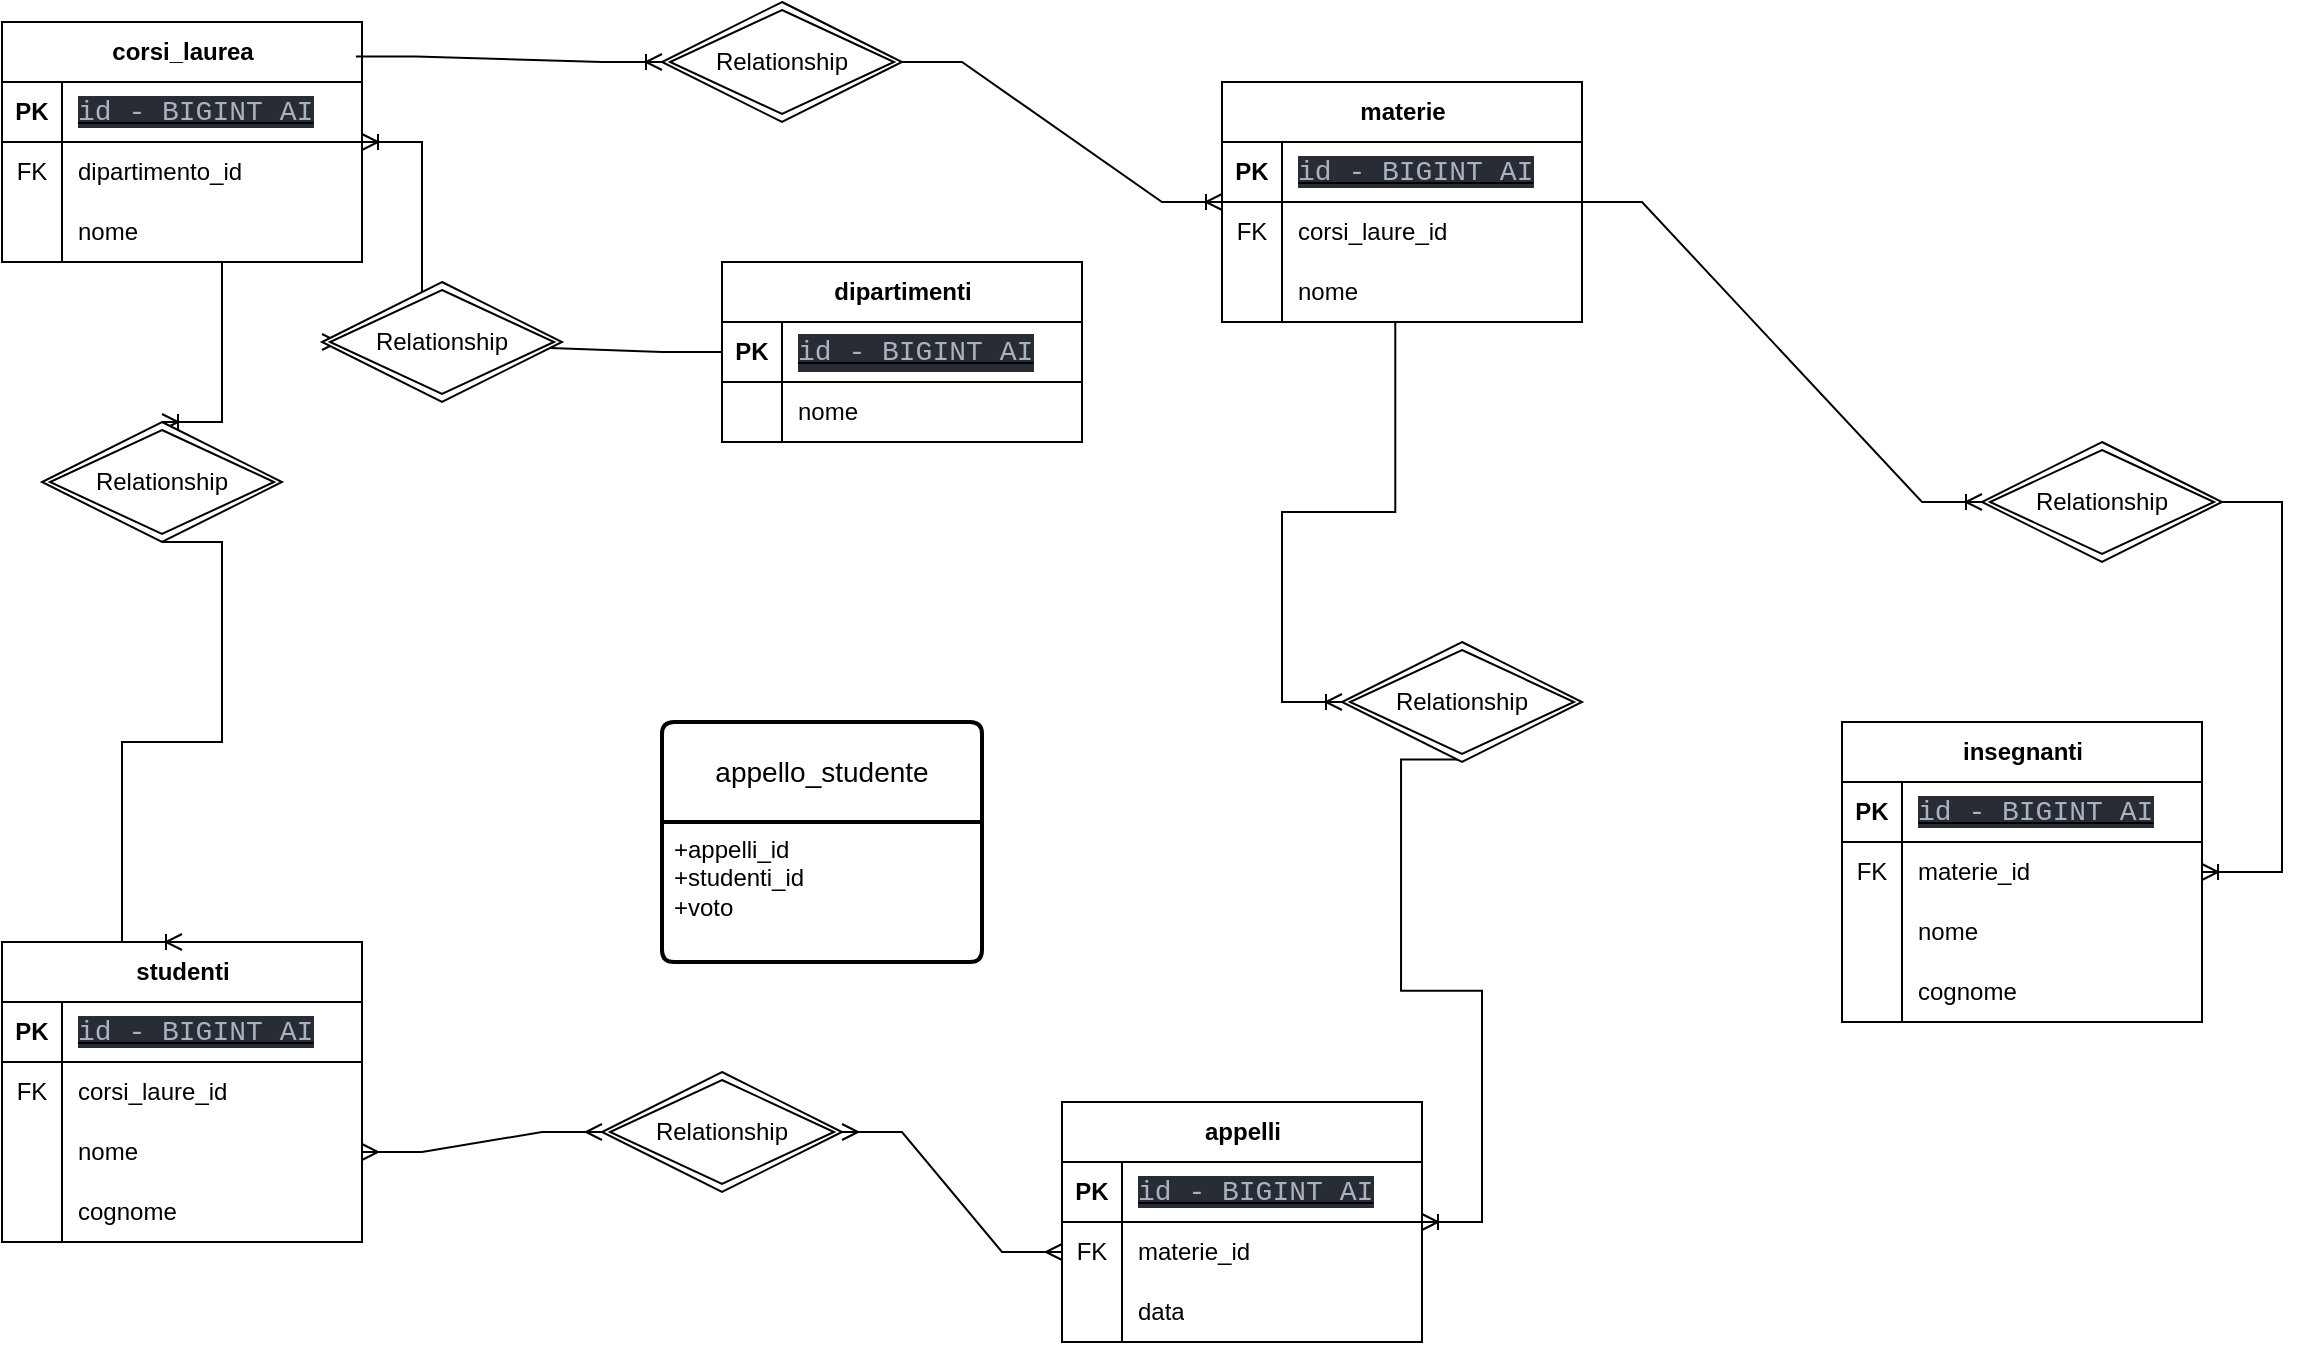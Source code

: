 <mxfile>
    <diagram name="Pagina-1" id="z0n77k8KdwoI7dumrP_V">
        <mxGraphModel dx="796" dy="571" grid="1" gridSize="10" guides="1" tooltips="1" connect="1" arrows="1" fold="1" page="1" pageScale="1" pageWidth="1654" pageHeight="2336" math="0" shadow="0">
            <root>
                <mxCell id="0"/>
                <mxCell id="1" parent="0"/>
                <mxCell id="RoR9iIZJ4Fh7kVblHjOC-1" value="dipartimenti" style="shape=table;startSize=30;container=1;collapsible=1;childLayout=tableLayout;fixedRows=1;rowLines=0;fontStyle=1;align=center;resizeLast=1;html=1;" parent="1" vertex="1">
                    <mxGeometry x="380" y="140" width="180" height="90" as="geometry"/>
                </mxCell>
                <mxCell id="RoR9iIZJ4Fh7kVblHjOC-2" value="" style="shape=tableRow;horizontal=0;startSize=0;swimlaneHead=0;swimlaneBody=0;fillColor=none;collapsible=0;dropTarget=0;points=[[0,0.5],[1,0.5]];portConstraint=eastwest;top=0;left=0;right=0;bottom=1;" parent="RoR9iIZJ4Fh7kVblHjOC-1" vertex="1">
                    <mxGeometry y="30" width="180" height="30" as="geometry"/>
                </mxCell>
                <mxCell id="RoR9iIZJ4Fh7kVblHjOC-3" value="PK" style="shape=partialRectangle;connectable=0;fillColor=none;top=0;left=0;bottom=0;right=0;fontStyle=1;overflow=hidden;whiteSpace=wrap;html=1;" parent="RoR9iIZJ4Fh7kVblHjOC-2" vertex="1">
                    <mxGeometry width="30" height="30" as="geometry">
                        <mxRectangle width="30" height="30" as="alternateBounds"/>
                    </mxGeometry>
                </mxCell>
                <mxCell id="RoR9iIZJ4Fh7kVblHjOC-4" value="&lt;div style=&quot;color: #abb2bf;background-color: #282c34;font-family: Consolas, 'Courier New', monospace;font-weight: normal;font-size: 14px;line-height: 19px;white-space: pre;&quot;&gt;id - BIGINT AI&lt;/div&gt;" style="shape=partialRectangle;connectable=0;fillColor=none;top=0;left=0;bottom=0;right=0;align=left;spacingLeft=6;fontStyle=5;overflow=hidden;whiteSpace=wrap;html=1;" parent="RoR9iIZJ4Fh7kVblHjOC-2" vertex="1">
                    <mxGeometry x="30" width="150" height="30" as="geometry">
                        <mxRectangle width="150" height="30" as="alternateBounds"/>
                    </mxGeometry>
                </mxCell>
                <mxCell id="RoR9iIZJ4Fh7kVblHjOC-5" value="" style="shape=tableRow;horizontal=0;startSize=0;swimlaneHead=0;swimlaneBody=0;fillColor=none;collapsible=0;dropTarget=0;points=[[0,0.5],[1,0.5]];portConstraint=eastwest;top=0;left=0;right=0;bottom=0;" parent="RoR9iIZJ4Fh7kVblHjOC-1" vertex="1">
                    <mxGeometry y="60" width="180" height="30" as="geometry"/>
                </mxCell>
                <mxCell id="RoR9iIZJ4Fh7kVblHjOC-6" value="" style="shape=partialRectangle;connectable=0;fillColor=none;top=0;left=0;bottom=0;right=0;editable=1;overflow=hidden;whiteSpace=wrap;html=1;" parent="RoR9iIZJ4Fh7kVblHjOC-5" vertex="1">
                    <mxGeometry width="30" height="30" as="geometry">
                        <mxRectangle width="30" height="30" as="alternateBounds"/>
                    </mxGeometry>
                </mxCell>
                <mxCell id="RoR9iIZJ4Fh7kVblHjOC-7" value="nome" style="shape=partialRectangle;connectable=0;fillColor=none;top=0;left=0;bottom=0;right=0;align=left;spacingLeft=6;overflow=hidden;whiteSpace=wrap;html=1;" parent="RoR9iIZJ4Fh7kVblHjOC-5" vertex="1">
                    <mxGeometry x="30" width="150" height="30" as="geometry">
                        <mxRectangle width="150" height="30" as="alternateBounds"/>
                    </mxGeometry>
                </mxCell>
                <mxCell id="RoR9iIZJ4Fh7kVblHjOC-14" value="materie" style="shape=table;startSize=30;container=1;collapsible=1;childLayout=tableLayout;fixedRows=1;rowLines=0;fontStyle=1;align=center;resizeLast=1;html=1;" parent="1" vertex="1">
                    <mxGeometry x="630" y="50" width="180" height="120" as="geometry"/>
                </mxCell>
                <mxCell id="RoR9iIZJ4Fh7kVblHjOC-15" value="" style="shape=tableRow;horizontal=0;startSize=0;swimlaneHead=0;swimlaneBody=0;fillColor=none;collapsible=0;dropTarget=0;points=[[0,0.5],[1,0.5]];portConstraint=eastwest;top=0;left=0;right=0;bottom=1;" parent="RoR9iIZJ4Fh7kVblHjOC-14" vertex="1">
                    <mxGeometry y="30" width="180" height="30" as="geometry"/>
                </mxCell>
                <mxCell id="RoR9iIZJ4Fh7kVblHjOC-16" value="PK" style="shape=partialRectangle;connectable=0;fillColor=none;top=0;left=0;bottom=0;right=0;fontStyle=1;overflow=hidden;whiteSpace=wrap;html=1;" parent="RoR9iIZJ4Fh7kVblHjOC-15" vertex="1">
                    <mxGeometry width="30" height="30" as="geometry">
                        <mxRectangle width="30" height="30" as="alternateBounds"/>
                    </mxGeometry>
                </mxCell>
                <mxCell id="RoR9iIZJ4Fh7kVblHjOC-17" value="&lt;span style=&quot;color: rgb(171, 178, 191); font-family: Consolas, &amp;quot;Courier New&amp;quot;, monospace; font-size: 14px; font-weight: 400; white-space: pre; background-color: rgb(40, 44, 52);&quot;&gt;id - BIGINT AI&lt;/span&gt;" style="shape=partialRectangle;connectable=0;fillColor=none;top=0;left=0;bottom=0;right=0;align=left;spacingLeft=6;fontStyle=5;overflow=hidden;whiteSpace=wrap;html=1;" parent="RoR9iIZJ4Fh7kVblHjOC-15" vertex="1">
                    <mxGeometry x="30" width="150" height="30" as="geometry">
                        <mxRectangle width="150" height="30" as="alternateBounds"/>
                    </mxGeometry>
                </mxCell>
                <mxCell id="RoR9iIZJ4Fh7kVblHjOC-18" value="" style="shape=tableRow;horizontal=0;startSize=0;swimlaneHead=0;swimlaneBody=0;fillColor=none;collapsible=0;dropTarget=0;points=[[0,0.5],[1,0.5]];portConstraint=eastwest;top=0;left=0;right=0;bottom=0;" parent="RoR9iIZJ4Fh7kVblHjOC-14" vertex="1">
                    <mxGeometry y="60" width="180" height="30" as="geometry"/>
                </mxCell>
                <mxCell id="RoR9iIZJ4Fh7kVblHjOC-19" value="FK" style="shape=partialRectangle;connectable=0;fillColor=none;top=0;left=0;bottom=0;right=0;editable=1;overflow=hidden;whiteSpace=wrap;html=1;" parent="RoR9iIZJ4Fh7kVblHjOC-18" vertex="1">
                    <mxGeometry width="30" height="30" as="geometry">
                        <mxRectangle width="30" height="30" as="alternateBounds"/>
                    </mxGeometry>
                </mxCell>
                <mxCell id="RoR9iIZJ4Fh7kVblHjOC-20" value="corsi_laure_id" style="shape=partialRectangle;connectable=0;fillColor=none;top=0;left=0;bottom=0;right=0;align=left;spacingLeft=6;overflow=hidden;whiteSpace=wrap;html=1;" parent="RoR9iIZJ4Fh7kVblHjOC-18" vertex="1">
                    <mxGeometry x="30" width="150" height="30" as="geometry">
                        <mxRectangle width="150" height="30" as="alternateBounds"/>
                    </mxGeometry>
                </mxCell>
                <mxCell id="RoR9iIZJ4Fh7kVblHjOC-21" value="" style="shape=tableRow;horizontal=0;startSize=0;swimlaneHead=0;swimlaneBody=0;fillColor=none;collapsible=0;dropTarget=0;points=[[0,0.5],[1,0.5]];portConstraint=eastwest;top=0;left=0;right=0;bottom=0;" parent="RoR9iIZJ4Fh7kVblHjOC-14" vertex="1">
                    <mxGeometry y="90" width="180" height="30" as="geometry"/>
                </mxCell>
                <mxCell id="RoR9iIZJ4Fh7kVblHjOC-22" value="" style="shape=partialRectangle;connectable=0;fillColor=none;top=0;left=0;bottom=0;right=0;editable=1;overflow=hidden;whiteSpace=wrap;html=1;" parent="RoR9iIZJ4Fh7kVblHjOC-21" vertex="1">
                    <mxGeometry width="30" height="30" as="geometry">
                        <mxRectangle width="30" height="30" as="alternateBounds"/>
                    </mxGeometry>
                </mxCell>
                <mxCell id="RoR9iIZJ4Fh7kVblHjOC-23" value="nome" style="shape=partialRectangle;connectable=0;fillColor=none;top=0;left=0;bottom=0;right=0;align=left;spacingLeft=6;overflow=hidden;whiteSpace=wrap;html=1;" parent="RoR9iIZJ4Fh7kVblHjOC-21" vertex="1">
                    <mxGeometry x="30" width="150" height="30" as="geometry">
                        <mxRectangle width="150" height="30" as="alternateBounds"/>
                    </mxGeometry>
                </mxCell>
                <mxCell id="RoR9iIZJ4Fh7kVblHjOC-27" value="appelli" style="shape=table;startSize=30;container=1;collapsible=1;childLayout=tableLayout;fixedRows=1;rowLines=0;fontStyle=1;align=center;resizeLast=1;html=1;" parent="1" vertex="1">
                    <mxGeometry x="550" y="560" width="180" height="120" as="geometry"/>
                </mxCell>
                <mxCell id="RoR9iIZJ4Fh7kVblHjOC-28" value="" style="shape=tableRow;horizontal=0;startSize=0;swimlaneHead=0;swimlaneBody=0;fillColor=none;collapsible=0;dropTarget=0;points=[[0,0.5],[1,0.5]];portConstraint=eastwest;top=0;left=0;right=0;bottom=1;" parent="RoR9iIZJ4Fh7kVblHjOC-27" vertex="1">
                    <mxGeometry y="30" width="180" height="30" as="geometry"/>
                </mxCell>
                <mxCell id="RoR9iIZJ4Fh7kVblHjOC-29" value="PK" style="shape=partialRectangle;connectable=0;fillColor=none;top=0;left=0;bottom=0;right=0;fontStyle=1;overflow=hidden;whiteSpace=wrap;html=1;" parent="RoR9iIZJ4Fh7kVblHjOC-28" vertex="1">
                    <mxGeometry width="30" height="30" as="geometry">
                        <mxRectangle width="30" height="30" as="alternateBounds"/>
                    </mxGeometry>
                </mxCell>
                <mxCell id="RoR9iIZJ4Fh7kVblHjOC-30" value="&lt;span style=&quot;color: rgb(171, 178, 191); font-family: Consolas, &amp;quot;Courier New&amp;quot;, monospace; font-size: 14px; font-weight: 400; white-space: pre; background-color: rgb(40, 44, 52);&quot;&gt;id - BIGINT AI&lt;/span&gt;" style="shape=partialRectangle;connectable=0;fillColor=none;top=0;left=0;bottom=0;right=0;align=left;spacingLeft=6;fontStyle=5;overflow=hidden;whiteSpace=wrap;html=1;" parent="RoR9iIZJ4Fh7kVblHjOC-28" vertex="1">
                    <mxGeometry x="30" width="150" height="30" as="geometry">
                        <mxRectangle width="150" height="30" as="alternateBounds"/>
                    </mxGeometry>
                </mxCell>
                <mxCell id="RoR9iIZJ4Fh7kVblHjOC-31" value="" style="shape=tableRow;horizontal=0;startSize=0;swimlaneHead=0;swimlaneBody=0;fillColor=none;collapsible=0;dropTarget=0;points=[[0,0.5],[1,0.5]];portConstraint=eastwest;top=0;left=0;right=0;bottom=0;" parent="RoR9iIZJ4Fh7kVblHjOC-27" vertex="1">
                    <mxGeometry y="60" width="180" height="30" as="geometry"/>
                </mxCell>
                <mxCell id="RoR9iIZJ4Fh7kVblHjOC-32" value="FK" style="shape=partialRectangle;connectable=0;fillColor=none;top=0;left=0;bottom=0;right=0;editable=1;overflow=hidden;whiteSpace=wrap;html=1;" parent="RoR9iIZJ4Fh7kVblHjOC-31" vertex="1">
                    <mxGeometry width="30" height="30" as="geometry">
                        <mxRectangle width="30" height="30" as="alternateBounds"/>
                    </mxGeometry>
                </mxCell>
                <mxCell id="RoR9iIZJ4Fh7kVblHjOC-33" value="materie_id" style="shape=partialRectangle;connectable=0;fillColor=none;top=0;left=0;bottom=0;right=0;align=left;spacingLeft=6;overflow=hidden;whiteSpace=wrap;html=1;" parent="RoR9iIZJ4Fh7kVblHjOC-31" vertex="1">
                    <mxGeometry x="30" width="150" height="30" as="geometry">
                        <mxRectangle width="150" height="30" as="alternateBounds"/>
                    </mxGeometry>
                </mxCell>
                <mxCell id="RoR9iIZJ4Fh7kVblHjOC-37" value="" style="shape=tableRow;horizontal=0;startSize=0;swimlaneHead=0;swimlaneBody=0;fillColor=none;collapsible=0;dropTarget=0;points=[[0,0.5],[1,0.5]];portConstraint=eastwest;top=0;left=0;right=0;bottom=0;" parent="RoR9iIZJ4Fh7kVblHjOC-27" vertex="1">
                    <mxGeometry y="90" width="180" height="30" as="geometry"/>
                </mxCell>
                <mxCell id="RoR9iIZJ4Fh7kVblHjOC-38" value="" style="shape=partialRectangle;connectable=0;fillColor=none;top=0;left=0;bottom=0;right=0;editable=1;overflow=hidden;whiteSpace=wrap;html=1;" parent="RoR9iIZJ4Fh7kVblHjOC-37" vertex="1">
                    <mxGeometry width="30" height="30" as="geometry">
                        <mxRectangle width="30" height="30" as="alternateBounds"/>
                    </mxGeometry>
                </mxCell>
                <mxCell id="RoR9iIZJ4Fh7kVblHjOC-39" value="data" style="shape=partialRectangle;connectable=0;fillColor=none;top=0;left=0;bottom=0;right=0;align=left;spacingLeft=6;overflow=hidden;whiteSpace=wrap;html=1;" parent="RoR9iIZJ4Fh7kVblHjOC-37" vertex="1">
                    <mxGeometry x="30" width="150" height="30" as="geometry">
                        <mxRectangle width="150" height="30" as="alternateBounds"/>
                    </mxGeometry>
                </mxCell>
                <mxCell id="RoR9iIZJ4Fh7kVblHjOC-40" value="studenti" style="shape=table;startSize=30;container=1;collapsible=1;childLayout=tableLayout;fixedRows=1;rowLines=0;fontStyle=1;align=center;resizeLast=1;html=1;" parent="1" vertex="1">
                    <mxGeometry x="20" y="480" width="180" height="150" as="geometry"/>
                </mxCell>
                <mxCell id="RoR9iIZJ4Fh7kVblHjOC-41" value="" style="shape=tableRow;horizontal=0;startSize=0;swimlaneHead=0;swimlaneBody=0;fillColor=none;collapsible=0;dropTarget=0;points=[[0,0.5],[1,0.5]];portConstraint=eastwest;top=0;left=0;right=0;bottom=1;" parent="RoR9iIZJ4Fh7kVblHjOC-40" vertex="1">
                    <mxGeometry y="30" width="180" height="30" as="geometry"/>
                </mxCell>
                <mxCell id="RoR9iIZJ4Fh7kVblHjOC-42" value="PK" style="shape=partialRectangle;connectable=0;fillColor=none;top=0;left=0;bottom=0;right=0;fontStyle=1;overflow=hidden;whiteSpace=wrap;html=1;" parent="RoR9iIZJ4Fh7kVblHjOC-41" vertex="1">
                    <mxGeometry width="30" height="30" as="geometry">
                        <mxRectangle width="30" height="30" as="alternateBounds"/>
                    </mxGeometry>
                </mxCell>
                <mxCell id="RoR9iIZJ4Fh7kVblHjOC-43" value="&lt;span style=&quot;color: rgb(171, 178, 191); font-family: Consolas, &amp;quot;Courier New&amp;quot;, monospace; font-size: 14px; font-weight: 400; white-space: pre; background-color: rgb(40, 44, 52);&quot;&gt;id - BIGINT AI&lt;/span&gt;" style="shape=partialRectangle;connectable=0;fillColor=none;top=0;left=0;bottom=0;right=0;align=left;spacingLeft=6;fontStyle=5;overflow=hidden;whiteSpace=wrap;html=1;" parent="RoR9iIZJ4Fh7kVblHjOC-41" vertex="1">
                    <mxGeometry x="30" width="150" height="30" as="geometry">
                        <mxRectangle width="150" height="30" as="alternateBounds"/>
                    </mxGeometry>
                </mxCell>
                <mxCell id="RoR9iIZJ4Fh7kVblHjOC-44" value="" style="shape=tableRow;horizontal=0;startSize=0;swimlaneHead=0;swimlaneBody=0;fillColor=none;collapsible=0;dropTarget=0;points=[[0,0.5],[1,0.5]];portConstraint=eastwest;top=0;left=0;right=0;bottom=0;" parent="RoR9iIZJ4Fh7kVblHjOC-40" vertex="1">
                    <mxGeometry y="60" width="180" height="30" as="geometry"/>
                </mxCell>
                <mxCell id="RoR9iIZJ4Fh7kVblHjOC-45" value="FK" style="shape=partialRectangle;connectable=0;fillColor=none;top=0;left=0;bottom=0;right=0;editable=1;overflow=hidden;whiteSpace=wrap;html=1;" parent="RoR9iIZJ4Fh7kVblHjOC-44" vertex="1">
                    <mxGeometry width="30" height="30" as="geometry">
                        <mxRectangle width="30" height="30" as="alternateBounds"/>
                    </mxGeometry>
                </mxCell>
                <mxCell id="RoR9iIZJ4Fh7kVblHjOC-46" value="corsi_laure_id" style="shape=partialRectangle;connectable=0;fillColor=none;top=0;left=0;bottom=0;right=0;align=left;spacingLeft=6;overflow=hidden;whiteSpace=wrap;html=1;" parent="RoR9iIZJ4Fh7kVblHjOC-44" vertex="1">
                    <mxGeometry x="30" width="150" height="30" as="geometry">
                        <mxRectangle width="150" height="30" as="alternateBounds"/>
                    </mxGeometry>
                </mxCell>
                <mxCell id="RoR9iIZJ4Fh7kVblHjOC-47" value="" style="shape=tableRow;horizontal=0;startSize=0;swimlaneHead=0;swimlaneBody=0;fillColor=none;collapsible=0;dropTarget=0;points=[[0,0.5],[1,0.5]];portConstraint=eastwest;top=0;left=0;right=0;bottom=0;" parent="RoR9iIZJ4Fh7kVblHjOC-40" vertex="1">
                    <mxGeometry y="90" width="180" height="30" as="geometry"/>
                </mxCell>
                <mxCell id="RoR9iIZJ4Fh7kVblHjOC-48" value="" style="shape=partialRectangle;connectable=0;fillColor=none;top=0;left=0;bottom=0;right=0;editable=1;overflow=hidden;whiteSpace=wrap;html=1;" parent="RoR9iIZJ4Fh7kVblHjOC-47" vertex="1">
                    <mxGeometry width="30" height="30" as="geometry">
                        <mxRectangle width="30" height="30" as="alternateBounds"/>
                    </mxGeometry>
                </mxCell>
                <mxCell id="RoR9iIZJ4Fh7kVblHjOC-49" value="nome" style="shape=partialRectangle;connectable=0;fillColor=none;top=0;left=0;bottom=0;right=0;align=left;spacingLeft=6;overflow=hidden;whiteSpace=wrap;html=1;" parent="RoR9iIZJ4Fh7kVblHjOC-47" vertex="1">
                    <mxGeometry x="30" width="150" height="30" as="geometry">
                        <mxRectangle width="150" height="30" as="alternateBounds"/>
                    </mxGeometry>
                </mxCell>
                <mxCell id="RoR9iIZJ4Fh7kVblHjOC-50" value="" style="shape=tableRow;horizontal=0;startSize=0;swimlaneHead=0;swimlaneBody=0;fillColor=none;collapsible=0;dropTarget=0;points=[[0,0.5],[1,0.5]];portConstraint=eastwest;top=0;left=0;right=0;bottom=0;" parent="RoR9iIZJ4Fh7kVblHjOC-40" vertex="1">
                    <mxGeometry y="120" width="180" height="30" as="geometry"/>
                </mxCell>
                <mxCell id="RoR9iIZJ4Fh7kVblHjOC-51" value="" style="shape=partialRectangle;connectable=0;fillColor=none;top=0;left=0;bottom=0;right=0;editable=1;overflow=hidden;whiteSpace=wrap;html=1;" parent="RoR9iIZJ4Fh7kVblHjOC-50" vertex="1">
                    <mxGeometry width="30" height="30" as="geometry">
                        <mxRectangle width="30" height="30" as="alternateBounds"/>
                    </mxGeometry>
                </mxCell>
                <mxCell id="RoR9iIZJ4Fh7kVblHjOC-52" value="cognome" style="shape=partialRectangle;connectable=0;fillColor=none;top=0;left=0;bottom=0;right=0;align=left;spacingLeft=6;overflow=hidden;whiteSpace=wrap;html=1;" parent="RoR9iIZJ4Fh7kVblHjOC-50" vertex="1">
                    <mxGeometry x="30" width="150" height="30" as="geometry">
                        <mxRectangle width="150" height="30" as="alternateBounds"/>
                    </mxGeometry>
                </mxCell>
                <mxCell id="RoR9iIZJ4Fh7kVblHjOC-53" value="corsi_laurea" style="shape=table;startSize=30;container=1;collapsible=1;childLayout=tableLayout;fixedRows=1;rowLines=0;fontStyle=1;align=center;resizeLast=1;html=1;" parent="1" vertex="1">
                    <mxGeometry x="20" y="20" width="180" height="120" as="geometry"/>
                </mxCell>
                <mxCell id="RoR9iIZJ4Fh7kVblHjOC-54" value="" style="shape=tableRow;horizontal=0;startSize=0;swimlaneHead=0;swimlaneBody=0;fillColor=none;collapsible=0;dropTarget=0;points=[[0,0.5],[1,0.5]];portConstraint=eastwest;top=0;left=0;right=0;bottom=1;" parent="RoR9iIZJ4Fh7kVblHjOC-53" vertex="1">
                    <mxGeometry y="30" width="180" height="30" as="geometry"/>
                </mxCell>
                <mxCell id="RoR9iIZJ4Fh7kVblHjOC-55" value="PK" style="shape=partialRectangle;connectable=0;fillColor=none;top=0;left=0;bottom=0;right=0;fontStyle=1;overflow=hidden;whiteSpace=wrap;html=1;" parent="RoR9iIZJ4Fh7kVblHjOC-54" vertex="1">
                    <mxGeometry width="30" height="30" as="geometry">
                        <mxRectangle width="30" height="30" as="alternateBounds"/>
                    </mxGeometry>
                </mxCell>
                <mxCell id="RoR9iIZJ4Fh7kVblHjOC-56" value="&lt;span style=&quot;color: rgb(171, 178, 191); font-family: Consolas, &amp;quot;Courier New&amp;quot;, monospace; font-size: 14px; font-weight: 400; white-space: pre; background-color: rgb(40, 44, 52);&quot;&gt;id - BIGINT AI&lt;/span&gt;" style="shape=partialRectangle;connectable=0;fillColor=none;top=0;left=0;bottom=0;right=0;align=left;spacingLeft=6;fontStyle=5;overflow=hidden;whiteSpace=wrap;html=1;" parent="RoR9iIZJ4Fh7kVblHjOC-54" vertex="1">
                    <mxGeometry x="30" width="150" height="30" as="geometry">
                        <mxRectangle width="150" height="30" as="alternateBounds"/>
                    </mxGeometry>
                </mxCell>
                <mxCell id="RoR9iIZJ4Fh7kVblHjOC-57" value="" style="shape=tableRow;horizontal=0;startSize=0;swimlaneHead=0;swimlaneBody=0;fillColor=none;collapsible=0;dropTarget=0;points=[[0,0.5],[1,0.5]];portConstraint=eastwest;top=0;left=0;right=0;bottom=0;" parent="RoR9iIZJ4Fh7kVblHjOC-53" vertex="1">
                    <mxGeometry y="60" width="180" height="30" as="geometry"/>
                </mxCell>
                <mxCell id="RoR9iIZJ4Fh7kVblHjOC-58" value="FK" style="shape=partialRectangle;connectable=0;fillColor=none;top=0;left=0;bottom=0;right=0;editable=1;overflow=hidden;whiteSpace=wrap;html=1;" parent="RoR9iIZJ4Fh7kVblHjOC-57" vertex="1">
                    <mxGeometry width="30" height="30" as="geometry">
                        <mxRectangle width="30" height="30" as="alternateBounds"/>
                    </mxGeometry>
                </mxCell>
                <mxCell id="RoR9iIZJ4Fh7kVblHjOC-59" value="dipartimento_id" style="shape=partialRectangle;connectable=0;fillColor=none;top=0;left=0;bottom=0;right=0;align=left;spacingLeft=6;overflow=hidden;whiteSpace=wrap;html=1;" parent="RoR9iIZJ4Fh7kVblHjOC-57" vertex="1">
                    <mxGeometry x="30" width="150" height="30" as="geometry">
                        <mxRectangle width="150" height="30" as="alternateBounds"/>
                    </mxGeometry>
                </mxCell>
                <mxCell id="RoR9iIZJ4Fh7kVblHjOC-60" value="" style="shape=tableRow;horizontal=0;startSize=0;swimlaneHead=0;swimlaneBody=0;fillColor=none;collapsible=0;dropTarget=0;points=[[0,0.5],[1,0.5]];portConstraint=eastwest;top=0;left=0;right=0;bottom=0;" parent="RoR9iIZJ4Fh7kVblHjOC-53" vertex="1">
                    <mxGeometry y="90" width="180" height="30" as="geometry"/>
                </mxCell>
                <mxCell id="RoR9iIZJ4Fh7kVblHjOC-61" value="" style="shape=partialRectangle;connectable=0;fillColor=none;top=0;left=0;bottom=0;right=0;editable=1;overflow=hidden;whiteSpace=wrap;html=1;" parent="RoR9iIZJ4Fh7kVblHjOC-60" vertex="1">
                    <mxGeometry width="30" height="30" as="geometry">
                        <mxRectangle width="30" height="30" as="alternateBounds"/>
                    </mxGeometry>
                </mxCell>
                <mxCell id="RoR9iIZJ4Fh7kVblHjOC-62" value="nome" style="shape=partialRectangle;connectable=0;fillColor=none;top=0;left=0;bottom=0;right=0;align=left;spacingLeft=6;overflow=hidden;whiteSpace=wrap;html=1;" parent="RoR9iIZJ4Fh7kVblHjOC-60" vertex="1">
                    <mxGeometry x="30" width="150" height="30" as="geometry">
                        <mxRectangle width="150" height="30" as="alternateBounds"/>
                    </mxGeometry>
                </mxCell>
                <mxCell id="RoR9iIZJ4Fh7kVblHjOC-66" value="insegnanti" style="shape=table;startSize=30;container=1;collapsible=1;childLayout=tableLayout;fixedRows=1;rowLines=0;fontStyle=1;align=center;resizeLast=1;html=1;" parent="1" vertex="1">
                    <mxGeometry x="940" y="370" width="180" height="150" as="geometry"/>
                </mxCell>
                <mxCell id="RoR9iIZJ4Fh7kVblHjOC-67" value="" style="shape=tableRow;horizontal=0;startSize=0;swimlaneHead=0;swimlaneBody=0;fillColor=none;collapsible=0;dropTarget=0;points=[[0,0.5],[1,0.5]];portConstraint=eastwest;top=0;left=0;right=0;bottom=1;" parent="RoR9iIZJ4Fh7kVblHjOC-66" vertex="1">
                    <mxGeometry y="30" width="180" height="30" as="geometry"/>
                </mxCell>
                <mxCell id="RoR9iIZJ4Fh7kVblHjOC-68" value="PK" style="shape=partialRectangle;connectable=0;fillColor=none;top=0;left=0;bottom=0;right=0;fontStyle=1;overflow=hidden;whiteSpace=wrap;html=1;" parent="RoR9iIZJ4Fh7kVblHjOC-67" vertex="1">
                    <mxGeometry width="30" height="30" as="geometry">
                        <mxRectangle width="30" height="30" as="alternateBounds"/>
                    </mxGeometry>
                </mxCell>
                <mxCell id="RoR9iIZJ4Fh7kVblHjOC-69" value="&lt;span style=&quot;color: rgb(171, 178, 191); font-family: Consolas, &amp;quot;Courier New&amp;quot;, monospace; font-size: 14px; font-weight: 400; white-space: pre; background-color: rgb(40, 44, 52);&quot;&gt;id - BIGINT AI&lt;/span&gt;" style="shape=partialRectangle;connectable=0;fillColor=none;top=0;left=0;bottom=0;right=0;align=left;spacingLeft=6;fontStyle=5;overflow=hidden;whiteSpace=wrap;html=1;" parent="RoR9iIZJ4Fh7kVblHjOC-67" vertex="1">
                    <mxGeometry x="30" width="150" height="30" as="geometry">
                        <mxRectangle width="150" height="30" as="alternateBounds"/>
                    </mxGeometry>
                </mxCell>
                <mxCell id="RoR9iIZJ4Fh7kVblHjOC-70" value="" style="shape=tableRow;horizontal=0;startSize=0;swimlaneHead=0;swimlaneBody=0;fillColor=none;collapsible=0;dropTarget=0;points=[[0,0.5],[1,0.5]];portConstraint=eastwest;top=0;left=0;right=0;bottom=0;" parent="RoR9iIZJ4Fh7kVblHjOC-66" vertex="1">
                    <mxGeometry y="60" width="180" height="30" as="geometry"/>
                </mxCell>
                <mxCell id="RoR9iIZJ4Fh7kVblHjOC-71" value="FK" style="shape=partialRectangle;connectable=0;fillColor=none;top=0;left=0;bottom=0;right=0;editable=1;overflow=hidden;whiteSpace=wrap;html=1;" parent="RoR9iIZJ4Fh7kVblHjOC-70" vertex="1">
                    <mxGeometry width="30" height="30" as="geometry">
                        <mxRectangle width="30" height="30" as="alternateBounds"/>
                    </mxGeometry>
                </mxCell>
                <mxCell id="RoR9iIZJ4Fh7kVblHjOC-72" value="materie_id" style="shape=partialRectangle;connectable=0;fillColor=none;top=0;left=0;bottom=0;right=0;align=left;spacingLeft=6;overflow=hidden;whiteSpace=wrap;html=1;" parent="RoR9iIZJ4Fh7kVblHjOC-70" vertex="1">
                    <mxGeometry x="30" width="150" height="30" as="geometry">
                        <mxRectangle width="150" height="30" as="alternateBounds"/>
                    </mxGeometry>
                </mxCell>
                <mxCell id="RoR9iIZJ4Fh7kVblHjOC-73" value="" style="shape=tableRow;horizontal=0;startSize=0;swimlaneHead=0;swimlaneBody=0;fillColor=none;collapsible=0;dropTarget=0;points=[[0,0.5],[1,0.5]];portConstraint=eastwest;top=0;left=0;right=0;bottom=0;" parent="RoR9iIZJ4Fh7kVblHjOC-66" vertex="1">
                    <mxGeometry y="90" width="180" height="30" as="geometry"/>
                </mxCell>
                <mxCell id="RoR9iIZJ4Fh7kVblHjOC-74" value="" style="shape=partialRectangle;connectable=0;fillColor=none;top=0;left=0;bottom=0;right=0;editable=1;overflow=hidden;whiteSpace=wrap;html=1;" parent="RoR9iIZJ4Fh7kVblHjOC-73" vertex="1">
                    <mxGeometry width="30" height="30" as="geometry">
                        <mxRectangle width="30" height="30" as="alternateBounds"/>
                    </mxGeometry>
                </mxCell>
                <mxCell id="RoR9iIZJ4Fh7kVblHjOC-75" value="nome&lt;span style=&quot;white-space: pre;&quot;&gt;&#9;&lt;/span&gt;" style="shape=partialRectangle;connectable=0;fillColor=none;top=0;left=0;bottom=0;right=0;align=left;spacingLeft=6;overflow=hidden;whiteSpace=wrap;html=1;" parent="RoR9iIZJ4Fh7kVblHjOC-73" vertex="1">
                    <mxGeometry x="30" width="150" height="30" as="geometry">
                        <mxRectangle width="150" height="30" as="alternateBounds"/>
                    </mxGeometry>
                </mxCell>
                <mxCell id="RoR9iIZJ4Fh7kVblHjOC-76" value="" style="shape=tableRow;horizontal=0;startSize=0;swimlaneHead=0;swimlaneBody=0;fillColor=none;collapsible=0;dropTarget=0;points=[[0,0.5],[1,0.5]];portConstraint=eastwest;top=0;left=0;right=0;bottom=0;" parent="RoR9iIZJ4Fh7kVblHjOC-66" vertex="1">
                    <mxGeometry y="120" width="180" height="30" as="geometry"/>
                </mxCell>
                <mxCell id="RoR9iIZJ4Fh7kVblHjOC-77" value="" style="shape=partialRectangle;connectable=0;fillColor=none;top=0;left=0;bottom=0;right=0;editable=1;overflow=hidden;whiteSpace=wrap;html=1;" parent="RoR9iIZJ4Fh7kVblHjOC-76" vertex="1">
                    <mxGeometry width="30" height="30" as="geometry">
                        <mxRectangle width="30" height="30" as="alternateBounds"/>
                    </mxGeometry>
                </mxCell>
                <mxCell id="RoR9iIZJ4Fh7kVblHjOC-78" value="cognome" style="shape=partialRectangle;connectable=0;fillColor=none;top=0;left=0;bottom=0;right=0;align=left;spacingLeft=6;overflow=hidden;whiteSpace=wrap;html=1;" parent="RoR9iIZJ4Fh7kVblHjOC-76" vertex="1">
                    <mxGeometry x="30" width="150" height="30" as="geometry">
                        <mxRectangle width="150" height="30" as="alternateBounds"/>
                    </mxGeometry>
                </mxCell>
                <mxCell id="RoR9iIZJ4Fh7kVblHjOC-92" value="appello_studente" style="swimlane;childLayout=stackLayout;horizontal=1;startSize=50;horizontalStack=0;rounded=1;fontSize=14;fontStyle=0;strokeWidth=2;resizeParent=0;resizeLast=1;shadow=0;dashed=0;align=center;arcSize=4;whiteSpace=wrap;html=1;" parent="1" vertex="1">
                    <mxGeometry x="350" y="370" width="160" height="120" as="geometry"/>
                </mxCell>
                <mxCell id="RoR9iIZJ4Fh7kVblHjOC-93" value="+appelli_id&lt;br&gt;+studenti_id&lt;br&gt;+voto" style="align=left;strokeColor=none;fillColor=none;spacingLeft=4;fontSize=12;verticalAlign=top;resizable=0;rotatable=0;part=1;html=1;" parent="RoR9iIZJ4Fh7kVblHjOC-92" vertex="1">
                    <mxGeometry y="50" width="160" height="70" as="geometry"/>
                </mxCell>
                <mxCell id="RoR9iIZJ4Fh7kVblHjOC-100" value="" style="edgeStyle=entityRelationEdgeStyle;fontSize=12;html=1;endArrow=ERoneToMany;rounded=0;exitX=0;exitY=0.5;exitDx=0;exitDy=0;" parent="1" source="RoR9iIZJ4Fh7kVblHjOC-101" target="RoR9iIZJ4Fh7kVblHjOC-53" edge="1">
                    <mxGeometry width="100" height="100" relative="1" as="geometry">
                        <mxPoint x="340" y="310" as="sourcePoint"/>
                        <mxPoint x="440" y="210" as="targetPoint"/>
                        <Array as="points">
                            <mxPoint x="610" y="10"/>
                        </Array>
                    </mxGeometry>
                </mxCell>
                <mxCell id="RoR9iIZJ4Fh7kVblHjOC-102" value="" style="edgeStyle=entityRelationEdgeStyle;fontSize=12;html=1;endArrow=ERoneToMany;rounded=0;entryX=0;entryY=0.5;entryDx=0;entryDy=0;exitX=0;exitY=0.5;exitDx=0;exitDy=0;" parent="1" source="RoR9iIZJ4Fh7kVblHjOC-2" target="RoR9iIZJ4Fh7kVblHjOC-101" edge="1">
                    <mxGeometry width="100" height="100" relative="1" as="geometry">
                        <mxPoint x="450" y="325" as="sourcePoint"/>
                        <mxPoint x="360" y="135" as="targetPoint"/>
                        <Array as="points">
                            <mxPoint x="710" y="-50"/>
                            <mxPoint x="350" y="240"/>
                        </Array>
                    </mxGeometry>
                </mxCell>
                <mxCell id="RoR9iIZJ4Fh7kVblHjOC-101" value="Relationship" style="shape=rhombus;double=1;perimeter=rhombusPerimeter;whiteSpace=wrap;html=1;align=center;" parent="1" vertex="1">
                    <mxGeometry x="180" y="150" width="120" height="60" as="geometry"/>
                </mxCell>
                <mxCell id="RoR9iIZJ4Fh7kVblHjOC-106" value="" style="edgeStyle=entityRelationEdgeStyle;fontSize=12;html=1;endArrow=ERoneToMany;rounded=0;" parent="1" source="RoR9iIZJ4Fh7kVblHjOC-108" target="RoR9iIZJ4Fh7kVblHjOC-14" edge="1">
                    <mxGeometry width="100" height="100" relative="1" as="geometry">
                        <mxPoint x="560" y="185" as="sourcePoint"/>
                        <mxPoint x="630" y="60" as="targetPoint"/>
                        <Array as="points">
                            <mxPoint x="1050" y="15"/>
                            <mxPoint x="870" y="45"/>
                        </Array>
                    </mxGeometry>
                </mxCell>
                <mxCell id="RoR9iIZJ4Fh7kVblHjOC-109" value="" style="edgeStyle=entityRelationEdgeStyle;fontSize=12;html=1;endArrow=ERoneToMany;rounded=0;exitX=0.983;exitY=0.144;exitDx=0;exitDy=0;exitPerimeter=0;" parent="1" source="RoR9iIZJ4Fh7kVblHjOC-53" target="RoR9iIZJ4Fh7kVblHjOC-108" edge="1">
                    <mxGeometry width="100" height="100" relative="1" as="geometry">
                        <mxPoint x="510" y="80" as="sourcePoint"/>
                        <mxPoint x="700" y="90" as="targetPoint"/>
                        <Array as="points"/>
                    </mxGeometry>
                </mxCell>
                <mxCell id="RoR9iIZJ4Fh7kVblHjOC-108" value="Relationship" style="shape=rhombus;double=1;perimeter=rhombusPerimeter;whiteSpace=wrap;html=1;align=center;" parent="1" vertex="1">
                    <mxGeometry x="350" y="10" width="120" height="60" as="geometry"/>
                </mxCell>
                <mxCell id="RoR9iIZJ4Fh7kVblHjOC-114" value="" style="edgeStyle=entityRelationEdgeStyle;fontSize=12;html=1;endArrow=ERoneToMany;rounded=0;" parent="1" source="RoR9iIZJ4Fh7kVblHjOC-115" target="RoR9iIZJ4Fh7kVblHjOC-66" edge="1">
                    <mxGeometry width="100" height="100" relative="1" as="geometry">
                        <mxPoint x="880" y="90" as="sourcePoint"/>
                        <mxPoint x="980" y="100" as="targetPoint"/>
                    </mxGeometry>
                </mxCell>
                <mxCell id="RoR9iIZJ4Fh7kVblHjOC-116" value="" style="edgeStyle=entityRelationEdgeStyle;fontSize=12;html=1;endArrow=ERoneToMany;rounded=0;" parent="1" source="RoR9iIZJ4Fh7kVblHjOC-14" target="RoR9iIZJ4Fh7kVblHjOC-115" edge="1">
                    <mxGeometry width="100" height="100" relative="1" as="geometry">
                        <mxPoint x="810" y="110" as="sourcePoint"/>
                        <mxPoint x="980" y="335" as="targetPoint"/>
                    </mxGeometry>
                </mxCell>
                <mxCell id="RoR9iIZJ4Fh7kVblHjOC-115" value="Relationship" style="shape=rhombus;double=1;perimeter=rhombusPerimeter;whiteSpace=wrap;html=1;align=center;" parent="1" vertex="1">
                    <mxGeometry x="1010" y="230" width="120" height="60" as="geometry"/>
                </mxCell>
                <mxCell id="RoR9iIZJ4Fh7kVblHjOC-120" value="" style="edgeStyle=entityRelationEdgeStyle;fontSize=12;html=1;endArrow=ERoneToMany;rounded=0;exitX=0.496;exitY=0.98;exitDx=0;exitDy=0;exitPerimeter=0;" parent="1" source="RoR9iIZJ4Fh7kVblHjOC-121" target="RoR9iIZJ4Fh7kVblHjOC-27" edge="1">
                    <mxGeometry width="100" height="100" relative="1" as="geometry">
                        <mxPoint x="710" y="450" as="sourcePoint"/>
                        <mxPoint x="600" y="440" as="targetPoint"/>
                        <Array as="points">
                            <mxPoint x="750" y="400"/>
                        </Array>
                    </mxGeometry>
                </mxCell>
                <mxCell id="RoR9iIZJ4Fh7kVblHjOC-123" value="" style="edgeStyle=entityRelationEdgeStyle;fontSize=12;html=1;endArrow=ERoneToMany;rounded=0;exitX=0.296;exitY=0.985;exitDx=0;exitDy=0;exitPerimeter=0;" parent="1" target="RoR9iIZJ4Fh7kVblHjOC-121" edge="1">
                    <mxGeometry width="100" height="100" relative="1" as="geometry">
                        <mxPoint x="686.64" y="170.0" as="sourcePoint"/>
                        <mxPoint x="753.36" y="330.45" as="targetPoint"/>
                    </mxGeometry>
                </mxCell>
                <mxCell id="RoR9iIZJ4Fh7kVblHjOC-121" value="Relationship" style="shape=rhombus;double=1;perimeter=rhombusPerimeter;whiteSpace=wrap;html=1;align=center;" parent="1" vertex="1">
                    <mxGeometry x="690" y="330" width="120" height="60" as="geometry"/>
                </mxCell>
                <mxCell id="RoR9iIZJ4Fh7kVblHjOC-130" value="" style="edgeStyle=entityRelationEdgeStyle;fontSize=12;html=1;endArrow=ERoneToMany;rounded=0;exitX=0.5;exitY=1;exitDx=0;exitDy=0;entryX=0.5;entryY=0;entryDx=0;entryDy=0;" parent="1" source="RoR9iIZJ4Fh7kVblHjOC-131" target="RoR9iIZJ4Fh7kVblHjOC-40" edge="1">
                    <mxGeometry width="100" height="100" relative="1" as="geometry">
                        <mxPoint x="80" y="180" as="sourcePoint"/>
                        <mxPoint x="100" y="400" as="targetPoint"/>
                        <Array as="points">
                            <mxPoint x="-120" y="320"/>
                        </Array>
                    </mxGeometry>
                </mxCell>
                <mxCell id="RoR9iIZJ4Fh7kVblHjOC-132" value="" style="edgeStyle=entityRelationEdgeStyle;fontSize=12;html=1;endArrow=ERoneToMany;rounded=0;entryX=0.5;entryY=0;entryDx=0;entryDy=0;" parent="1" target="RoR9iIZJ4Fh7kVblHjOC-131" edge="1">
                    <mxGeometry width="100" height="100" relative="1" as="geometry">
                        <mxPoint x="100" y="140" as="sourcePoint"/>
                        <mxPoint x="110" y="350" as="targetPoint"/>
                        <Array as="points"/>
                    </mxGeometry>
                </mxCell>
                <mxCell id="RoR9iIZJ4Fh7kVblHjOC-131" value="Relationship" style="shape=rhombus;double=1;perimeter=rhombusPerimeter;whiteSpace=wrap;html=1;align=center;" parent="1" vertex="1">
                    <mxGeometry x="40" y="220" width="120" height="60" as="geometry"/>
                </mxCell>
                <mxCell id="RoR9iIZJ4Fh7kVblHjOC-133" value="" style="edgeStyle=entityRelationEdgeStyle;fontSize=12;html=1;endArrow=ERmany;startArrow=ERmany;rounded=0;exitX=1;exitY=0.5;exitDx=0;exitDy=0;entryX=0;entryY=0.5;entryDx=0;entryDy=0;" parent="1" source="RoR9iIZJ4Fh7kVblHjOC-134" target="RoR9iIZJ4Fh7kVblHjOC-31" edge="1">
                    <mxGeometry width="100" height="100" relative="1" as="geometry">
                        <mxPoint x="580" y="600" as="sourcePoint"/>
                        <mxPoint x="680" y="500" as="targetPoint"/>
                    </mxGeometry>
                </mxCell>
                <mxCell id="RoR9iIZJ4Fh7kVblHjOC-135" value="" style="edgeStyle=entityRelationEdgeStyle;fontSize=12;html=1;endArrow=ERmany;startArrow=ERmany;rounded=0;exitX=1;exitY=0.5;exitDx=0;exitDy=0;entryX=0;entryY=0.5;entryDx=0;entryDy=0;" parent="1" source="RoR9iIZJ4Fh7kVblHjOC-47" target="RoR9iIZJ4Fh7kVblHjOC-134" edge="1">
                    <mxGeometry width="100" height="100" relative="1" as="geometry">
                        <mxPoint x="200" y="455" as="sourcePoint"/>
                        <mxPoint x="647" y="625" as="targetPoint"/>
                    </mxGeometry>
                </mxCell>
                <mxCell id="RoR9iIZJ4Fh7kVblHjOC-134" value="Relationship" style="shape=rhombus;double=1;perimeter=rhombusPerimeter;whiteSpace=wrap;html=1;align=center;" parent="1" vertex="1">
                    <mxGeometry x="320" y="545" width="120" height="60" as="geometry"/>
                </mxCell>
            </root>
        </mxGraphModel>
    </diagram>
</mxfile>
